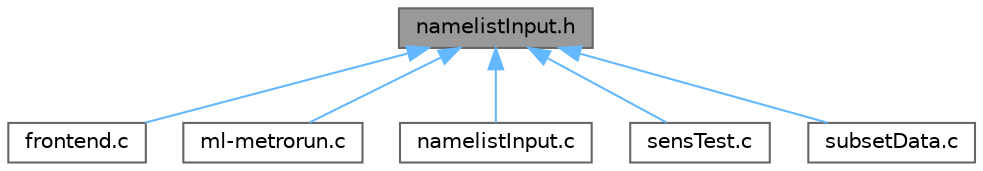 digraph "namelistInput.h"
{
 // LATEX_PDF_SIZE
  bgcolor="transparent";
  edge [fontname=Helvetica,fontsize=10,labelfontname=Helvetica,labelfontsize=10];
  node [fontname=Helvetica,fontsize=10,shape=box,height=0.2,width=0.4];
  Node1 [id="Node000001",label="namelistInput.h",height=0.2,width=0.4,color="gray40", fillcolor="grey60", style="filled", fontcolor="black",tooltip=" "];
  Node1 -> Node2 [id="edge6_Node000001_Node000002",dir="back",color="steelblue1",style="solid",tooltip=" "];
  Node2 [id="Node000002",label="frontend.c",height=0.2,width=0.4,color="grey40", fillcolor="white", style="filled",URL="$d9/ddf/frontend_8c.html",tooltip=" "];
  Node1 -> Node3 [id="edge7_Node000001_Node000003",dir="back",color="steelblue1",style="solid",tooltip=" "];
  Node3 [id="Node000003",label="ml-metrorun.c",height=0.2,width=0.4,color="grey40", fillcolor="white", style="filled",URL="$d2/d27/ml-metrorun_8c.html",tooltip=" "];
  Node1 -> Node4 [id="edge8_Node000001_Node000004",dir="back",color="steelblue1",style="solid",tooltip=" "];
  Node4 [id="Node000004",label="namelistInput.c",height=0.2,width=0.4,color="grey40", fillcolor="white", style="filled",URL="$de/d51/namelist_input_8c.html",tooltip=" "];
  Node1 -> Node5 [id="edge9_Node000001_Node000005",dir="back",color="steelblue1",style="solid",tooltip=" "];
  Node5 [id="Node000005",label="sensTest.c",height=0.2,width=0.4,color="grey40", fillcolor="white", style="filled",URL="$da/d41/sens_test_8c.html",tooltip=" "];
  Node1 -> Node6 [id="edge10_Node000001_Node000006",dir="back",color="steelblue1",style="solid",tooltip=" "];
  Node6 [id="Node000006",label="subsetData.c",height=0.2,width=0.4,color="grey40", fillcolor="white", style="filled",URL="$d9/d49/subset_data_8c.html",tooltip=" "];
}
